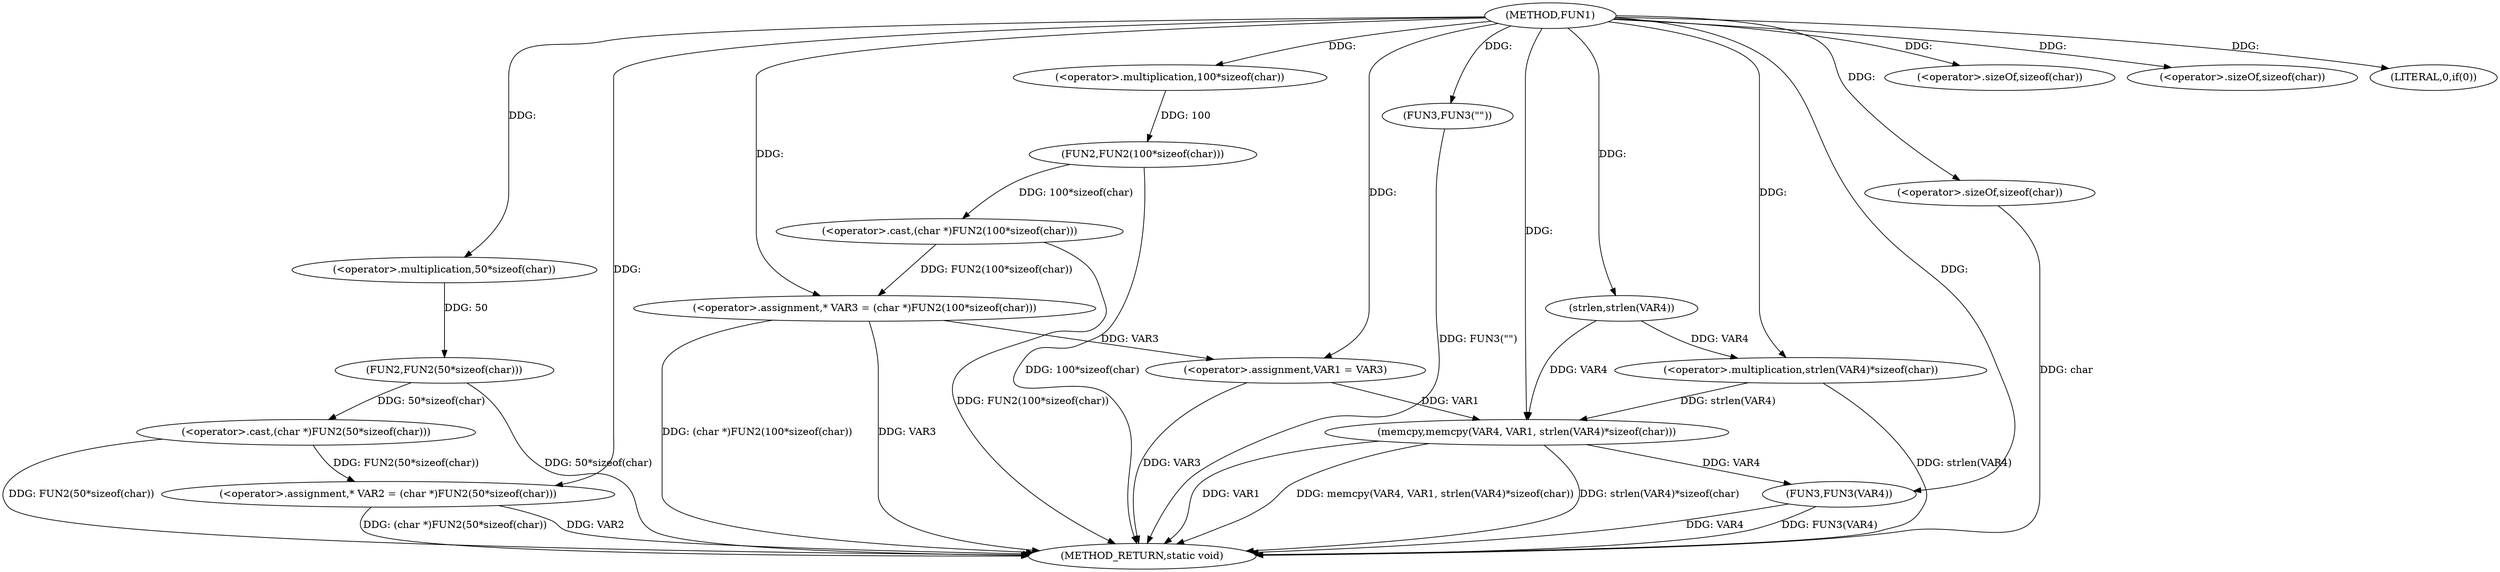 digraph FUN1 {  
"1000100" [label = "(METHOD,FUN1)" ]
"1000145" [label = "(METHOD_RETURN,static void)" ]
"1000104" [label = "(<operator>.assignment,* VAR2 = (char *)FUN2(50*sizeof(char)))" ]
"1000106" [label = "(<operator>.cast,(char *)FUN2(50*sizeof(char)))" ]
"1000108" [label = "(FUN2,FUN2(50*sizeof(char)))" ]
"1000109" [label = "(<operator>.multiplication,50*sizeof(char))" ]
"1000111" [label = "(<operator>.sizeOf,sizeof(char))" ]
"1000114" [label = "(<operator>.assignment,* VAR3 = (char *)FUN2(100*sizeof(char)))" ]
"1000116" [label = "(<operator>.cast,(char *)FUN2(100*sizeof(char)))" ]
"1000118" [label = "(FUN2,FUN2(100*sizeof(char)))" ]
"1000119" [label = "(<operator>.multiplication,100*sizeof(char))" ]
"1000121" [label = "(<operator>.sizeOf,sizeof(char))" ]
"1000124" [label = "(LITERAL,0,if(0))" ]
"1000126" [label = "(FUN3,FUN3(\"\"))" ]
"1000130" [label = "(<operator>.assignment,VAR1 = VAR3)" ]
"1000135" [label = "(memcpy,memcpy(VAR4, VAR1, strlen(VAR4)*sizeof(char)))" ]
"1000138" [label = "(<operator>.multiplication,strlen(VAR4)*sizeof(char))" ]
"1000139" [label = "(strlen,strlen(VAR4))" ]
"1000141" [label = "(<operator>.sizeOf,sizeof(char))" ]
"1000143" [label = "(FUN3,FUN3(VAR4))" ]
  "1000141" -> "1000145"  [ label = "DDG: char"] 
  "1000106" -> "1000145"  [ label = "DDG: FUN2(50*sizeof(char))"] 
  "1000104" -> "1000145"  [ label = "DDG: VAR2"] 
  "1000143" -> "1000145"  [ label = "DDG: VAR4"] 
  "1000114" -> "1000145"  [ label = "DDG: VAR3"] 
  "1000116" -> "1000145"  [ label = "DDG: FUN2(100*sizeof(char))"] 
  "1000135" -> "1000145"  [ label = "DDG: memcpy(VAR4, VAR1, strlen(VAR4)*sizeof(char))"] 
  "1000143" -> "1000145"  [ label = "DDG: FUN3(VAR4)"] 
  "1000135" -> "1000145"  [ label = "DDG: strlen(VAR4)*sizeof(char)"] 
  "1000118" -> "1000145"  [ label = "DDG: 100*sizeof(char)"] 
  "1000114" -> "1000145"  [ label = "DDG: (char *)FUN2(100*sizeof(char))"] 
  "1000126" -> "1000145"  [ label = "DDG: FUN3(\"\")"] 
  "1000130" -> "1000145"  [ label = "DDG: VAR3"] 
  "1000138" -> "1000145"  [ label = "DDG: strlen(VAR4)"] 
  "1000135" -> "1000145"  [ label = "DDG: VAR1"] 
  "1000104" -> "1000145"  [ label = "DDG: (char *)FUN2(50*sizeof(char))"] 
  "1000108" -> "1000145"  [ label = "DDG: 50*sizeof(char)"] 
  "1000106" -> "1000104"  [ label = "DDG: FUN2(50*sizeof(char))"] 
  "1000100" -> "1000104"  [ label = "DDG: "] 
  "1000108" -> "1000106"  [ label = "DDG: 50*sizeof(char)"] 
  "1000109" -> "1000108"  [ label = "DDG: 50"] 
  "1000100" -> "1000109"  [ label = "DDG: "] 
  "1000100" -> "1000111"  [ label = "DDG: "] 
  "1000116" -> "1000114"  [ label = "DDG: FUN2(100*sizeof(char))"] 
  "1000100" -> "1000114"  [ label = "DDG: "] 
  "1000118" -> "1000116"  [ label = "DDG: 100*sizeof(char)"] 
  "1000119" -> "1000118"  [ label = "DDG: 100"] 
  "1000100" -> "1000119"  [ label = "DDG: "] 
  "1000100" -> "1000121"  [ label = "DDG: "] 
  "1000100" -> "1000124"  [ label = "DDG: "] 
  "1000100" -> "1000126"  [ label = "DDG: "] 
  "1000114" -> "1000130"  [ label = "DDG: VAR3"] 
  "1000100" -> "1000130"  [ label = "DDG: "] 
  "1000139" -> "1000135"  [ label = "DDG: VAR4"] 
  "1000100" -> "1000135"  [ label = "DDG: "] 
  "1000130" -> "1000135"  [ label = "DDG: VAR1"] 
  "1000138" -> "1000135"  [ label = "DDG: strlen(VAR4)"] 
  "1000139" -> "1000138"  [ label = "DDG: VAR4"] 
  "1000100" -> "1000139"  [ label = "DDG: "] 
  "1000100" -> "1000138"  [ label = "DDG: "] 
  "1000100" -> "1000141"  [ label = "DDG: "] 
  "1000135" -> "1000143"  [ label = "DDG: VAR4"] 
  "1000100" -> "1000143"  [ label = "DDG: "] 
}
